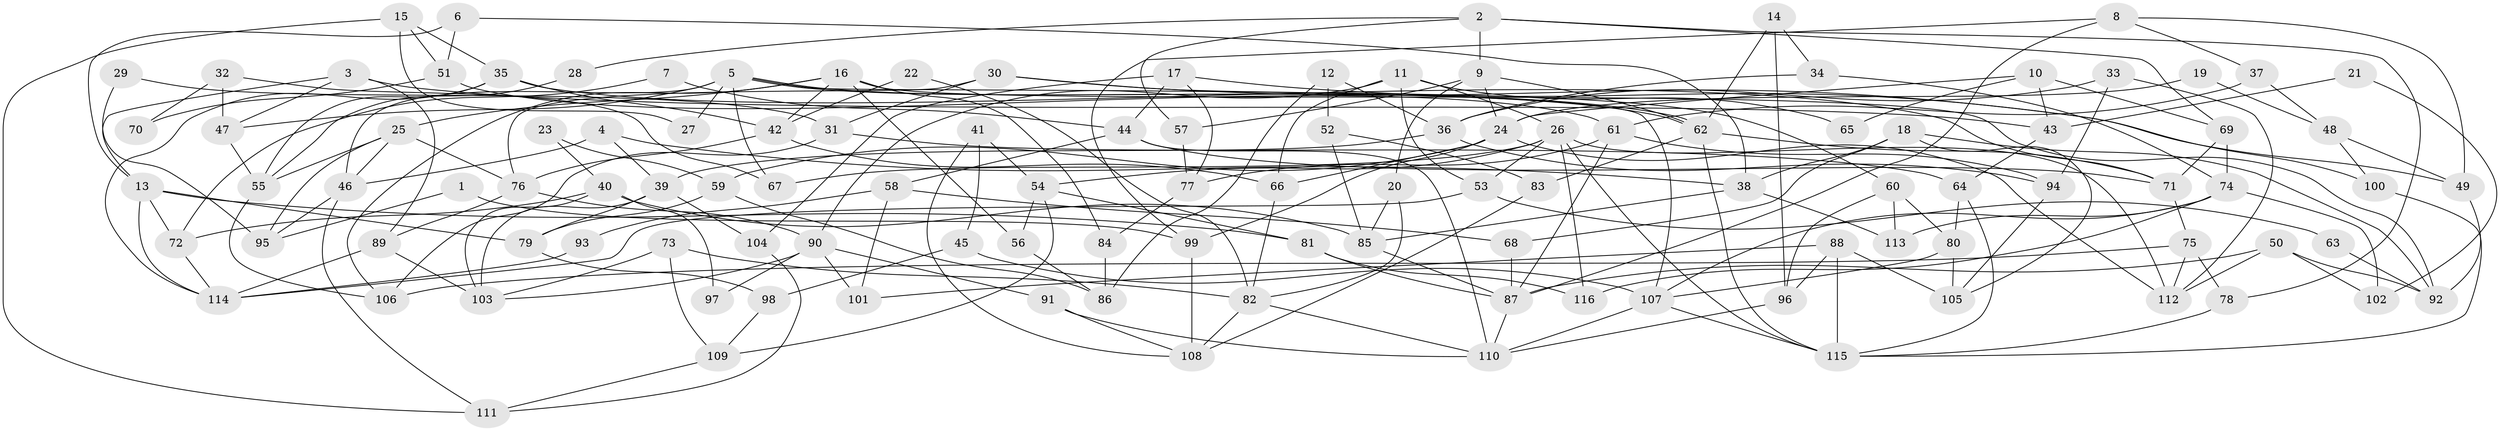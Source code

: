 // Generated by graph-tools (version 1.1) at 2025/01/03/09/25 03:01:58]
// undirected, 116 vertices, 232 edges
graph export_dot {
graph [start="1"]
  node [color=gray90,style=filled];
  1;
  2;
  3;
  4;
  5;
  6;
  7;
  8;
  9;
  10;
  11;
  12;
  13;
  14;
  15;
  16;
  17;
  18;
  19;
  20;
  21;
  22;
  23;
  24;
  25;
  26;
  27;
  28;
  29;
  30;
  31;
  32;
  33;
  34;
  35;
  36;
  37;
  38;
  39;
  40;
  41;
  42;
  43;
  44;
  45;
  46;
  47;
  48;
  49;
  50;
  51;
  52;
  53;
  54;
  55;
  56;
  57;
  58;
  59;
  60;
  61;
  62;
  63;
  64;
  65;
  66;
  67;
  68;
  69;
  70;
  71;
  72;
  73;
  74;
  75;
  76;
  77;
  78;
  79;
  80;
  81;
  82;
  83;
  84;
  85;
  86;
  87;
  88;
  89;
  90;
  91;
  92;
  93;
  94;
  95;
  96;
  97;
  98;
  99;
  100;
  101;
  102;
  103;
  104;
  105;
  106;
  107;
  108;
  109;
  110;
  111;
  112;
  113;
  114;
  115;
  116;
  1 -- 95;
  1 -- 99;
  2 -- 69;
  2 -- 9;
  2 -- 28;
  2 -- 57;
  2 -- 78;
  3 -- 13;
  3 -- 43;
  3 -- 47;
  3 -- 89;
  4 -- 39;
  4 -- 46;
  4 -- 38;
  5 -- 107;
  5 -- 62;
  5 -- 62;
  5 -- 27;
  5 -- 46;
  5 -- 47;
  5 -- 67;
  6 -- 51;
  6 -- 13;
  6 -- 38;
  7 -- 44;
  7 -- 72;
  8 -- 49;
  8 -- 99;
  8 -- 37;
  8 -- 87;
  9 -- 20;
  9 -- 62;
  9 -- 24;
  9 -- 57;
  10 -- 24;
  10 -- 69;
  10 -- 43;
  10 -- 65;
  11 -- 66;
  11 -- 26;
  11 -- 53;
  11 -- 65;
  11 -- 90;
  12 -- 52;
  12 -- 86;
  12 -- 36;
  13 -- 72;
  13 -- 81;
  13 -- 79;
  13 -- 114;
  14 -- 34;
  14 -- 62;
  14 -- 96;
  15 -- 35;
  15 -- 111;
  15 -- 27;
  15 -- 51;
  16 -- 56;
  16 -- 106;
  16 -- 25;
  16 -- 42;
  16 -- 84;
  16 -- 92;
  17 -- 44;
  17 -- 77;
  17 -- 100;
  17 -- 104;
  18 -- 68;
  18 -- 38;
  18 -- 92;
  18 -- 105;
  19 -- 24;
  19 -- 48;
  20 -- 82;
  20 -- 85;
  21 -- 102;
  21 -- 43;
  22 -- 82;
  22 -- 42;
  23 -- 59;
  23 -- 40;
  24 -- 112;
  24 -- 59;
  24 -- 66;
  24 -- 99;
  25 -- 76;
  25 -- 46;
  25 -- 55;
  25 -- 95;
  26 -- 53;
  26 -- 115;
  26 -- 54;
  26 -- 67;
  26 -- 112;
  26 -- 116;
  28 -- 55;
  29 -- 95;
  29 -- 31;
  30 -- 76;
  30 -- 31;
  30 -- 49;
  30 -- 60;
  31 -- 64;
  31 -- 106;
  32 -- 67;
  32 -- 47;
  32 -- 70;
  33 -- 112;
  33 -- 36;
  33 -- 94;
  34 -- 74;
  34 -- 36;
  35 -- 55;
  35 -- 42;
  35 -- 71;
  35 -- 114;
  36 -- 94;
  36 -- 39;
  37 -- 61;
  37 -- 48;
  38 -- 85;
  38 -- 113;
  39 -- 104;
  39 -- 79;
  39 -- 103;
  40 -- 85;
  40 -- 103;
  40 -- 72;
  40 -- 97;
  41 -- 54;
  41 -- 108;
  41 -- 45;
  42 -- 76;
  42 -- 66;
  43 -- 64;
  44 -- 110;
  44 -- 71;
  44 -- 58;
  45 -- 107;
  45 -- 98;
  46 -- 95;
  46 -- 111;
  47 -- 55;
  48 -- 49;
  48 -- 100;
  49 -- 92;
  50 -- 112;
  50 -- 92;
  50 -- 87;
  50 -- 102;
  51 -- 61;
  51 -- 70;
  52 -- 83;
  52 -- 85;
  53 -- 114;
  53 -- 63;
  54 -- 109;
  54 -- 56;
  54 -- 81;
  55 -- 106;
  56 -- 86;
  57 -- 77;
  58 -- 101;
  58 -- 68;
  58 -- 93;
  59 -- 79;
  59 -- 86;
  60 -- 113;
  60 -- 80;
  60 -- 96;
  61 -- 94;
  61 -- 87;
  61 -- 77;
  62 -- 115;
  62 -- 71;
  62 -- 83;
  63 -- 92;
  64 -- 80;
  64 -- 115;
  66 -- 82;
  68 -- 87;
  69 -- 71;
  69 -- 74;
  71 -- 75;
  72 -- 114;
  73 -- 103;
  73 -- 82;
  73 -- 109;
  74 -- 107;
  74 -- 116;
  74 -- 102;
  74 -- 113;
  75 -- 78;
  75 -- 106;
  75 -- 112;
  76 -- 90;
  76 -- 89;
  77 -- 84;
  78 -- 115;
  79 -- 98;
  80 -- 107;
  80 -- 105;
  81 -- 87;
  81 -- 116;
  82 -- 110;
  82 -- 108;
  83 -- 108;
  84 -- 86;
  85 -- 87;
  87 -- 110;
  88 -- 96;
  88 -- 105;
  88 -- 101;
  88 -- 115;
  89 -- 114;
  89 -- 103;
  90 -- 103;
  90 -- 91;
  90 -- 97;
  90 -- 101;
  91 -- 110;
  91 -- 108;
  93 -- 114;
  94 -- 105;
  96 -- 110;
  98 -- 109;
  99 -- 108;
  100 -- 115;
  104 -- 111;
  107 -- 115;
  107 -- 110;
  109 -- 111;
}
